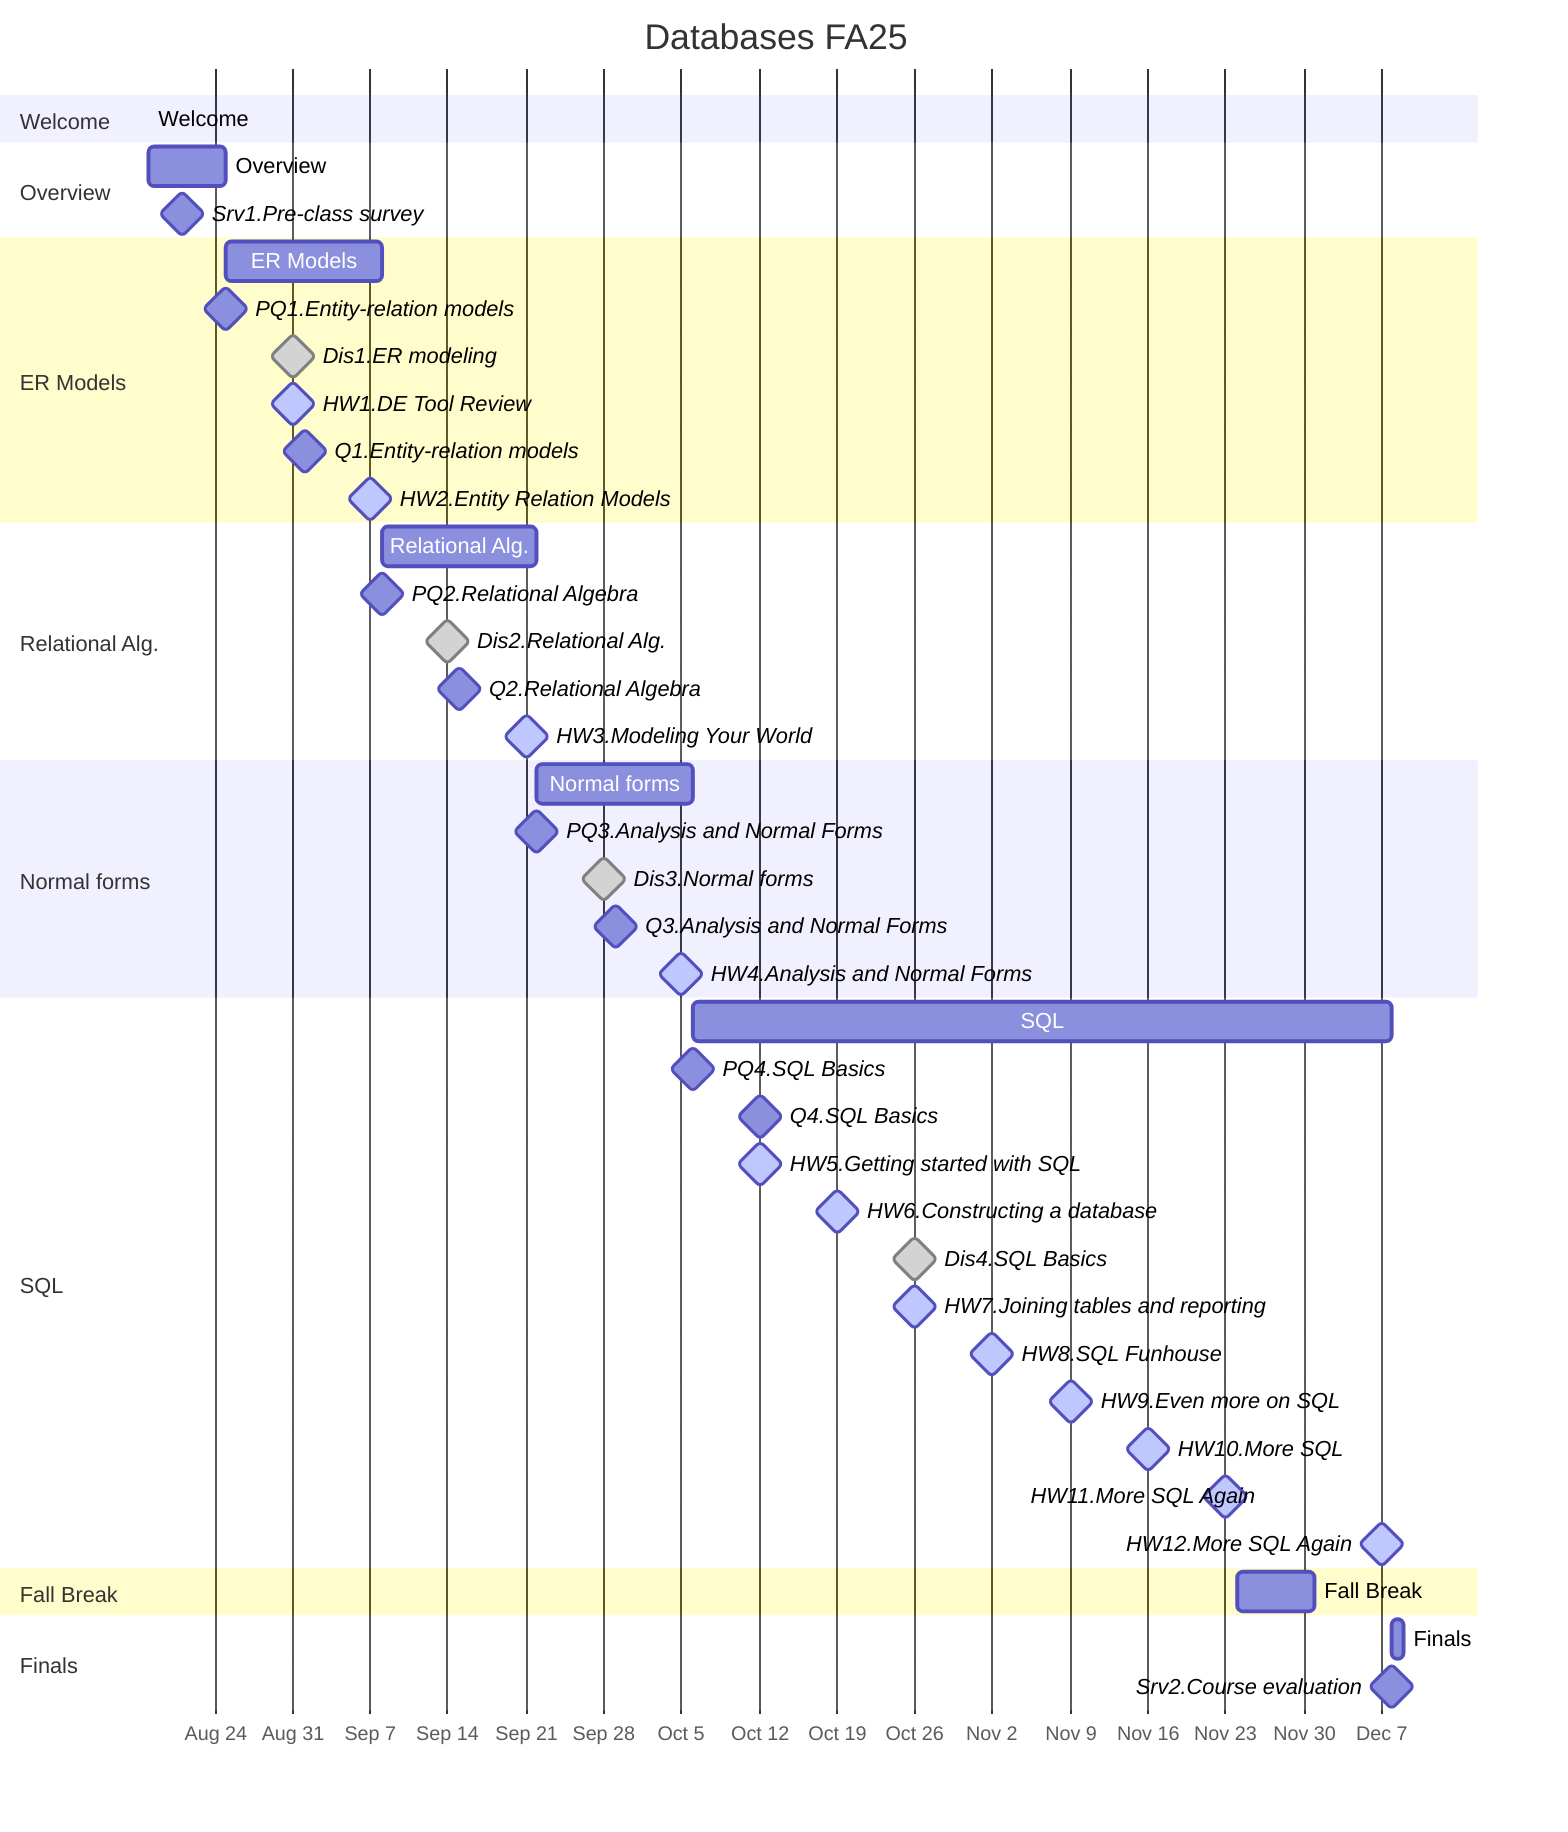 gantt
    title Databases FA25
    dateFormat YYYY-MM-DD
    axisFormat %b %e
    todayMarker stroke-width:7px,stroke:#FFB300,opacity:0.5

    section Welcome
    Welcome : m0, 2025-08-18, 2025-08-18

    section Overview
    Overview : m1, 2025-08-18, 2025-08-25
    Srv1.Pre-class survey : milestone, default, 2025-08-21, 0d

    section ER Models
    ER Models : m2, 2025-08-25, 2025-09-08
    PQ1.Entity-relation models : milestone, default, 2025-08-25, 0d
    Dis1.ER modeling : milestone, done, 2025-08-31, 0d
    HW1.DE Tool Review : milestone, active, 2025-08-31, 0d
    Q1.Entity-relation models : milestone, default, 2025-09-01, 0d
    HW2.Entity Relation Models : milestone, active, 2025-09-07, 0d

    section Relational Alg.
    Relational Alg. : m3, 2025-09-08, 2025-09-22
    PQ2.Relational Algebra : milestone, default, 2025-09-08, 0d
    Dis2.Relational Alg. : milestone, done, 2025-09-14, 0d
    Q2.Relational Algebra : milestone, default, 2025-09-15, 0d
    HW3.Modeling Your World : milestone, active, 2025-09-21, 0d

    section Normal forms
    Normal forms : m4, 2025-09-22, 2025-10-06
    PQ3.Analysis and Normal Forms : milestone, default, 2025-09-22, 0d
    Dis3.Normal forms : milestone, done, 2025-09-28, 0d
    Q3.Analysis and Normal Forms : milestone, default, 2025-09-29, 0d
    HW4.Analysis and Normal Forms : milestone, active, 2025-10-05, 0d

    section SQL
    SQL : m5, 2025-10-06, 2025-12-08
    PQ4.SQL Basics : milestone, default, 2025-10-06, 0d
    Q4.SQL Basics : milestone, default, 2025-10-12, 0d
    HW5.Getting started with SQL : milestone, active, 2025-10-12, 0d
    HW6.Constructing a database : milestone, active, 2025-10-19, 0d
    Dis4.SQL Basics : milestone, done, 2025-10-26, 0d
    HW7.Joining tables and reporting : milestone, active, 2025-10-26, 0d
    HW8.SQL Funhouse : milestone, active, 2025-11-02, 0d
    HW9.Even more on SQL : milestone, active, 2025-11-09, 0d
    HW10.More SQL : milestone, active, 2025-11-16, 0d
    HW11.More SQL Again : milestone, active, 2025-11-23, 0d
    HW12.More SQL Again : milestone, active, 2025-12-07, 0d

    section Fall Break
    Fall Break : m6, 2025-11-24, 2025-12-01

    section Finals
    Finals : m7, 2025-12-08, 2025-12-09
    Srv2.Course evaluation : milestone, default, 2025-12-08, 0d